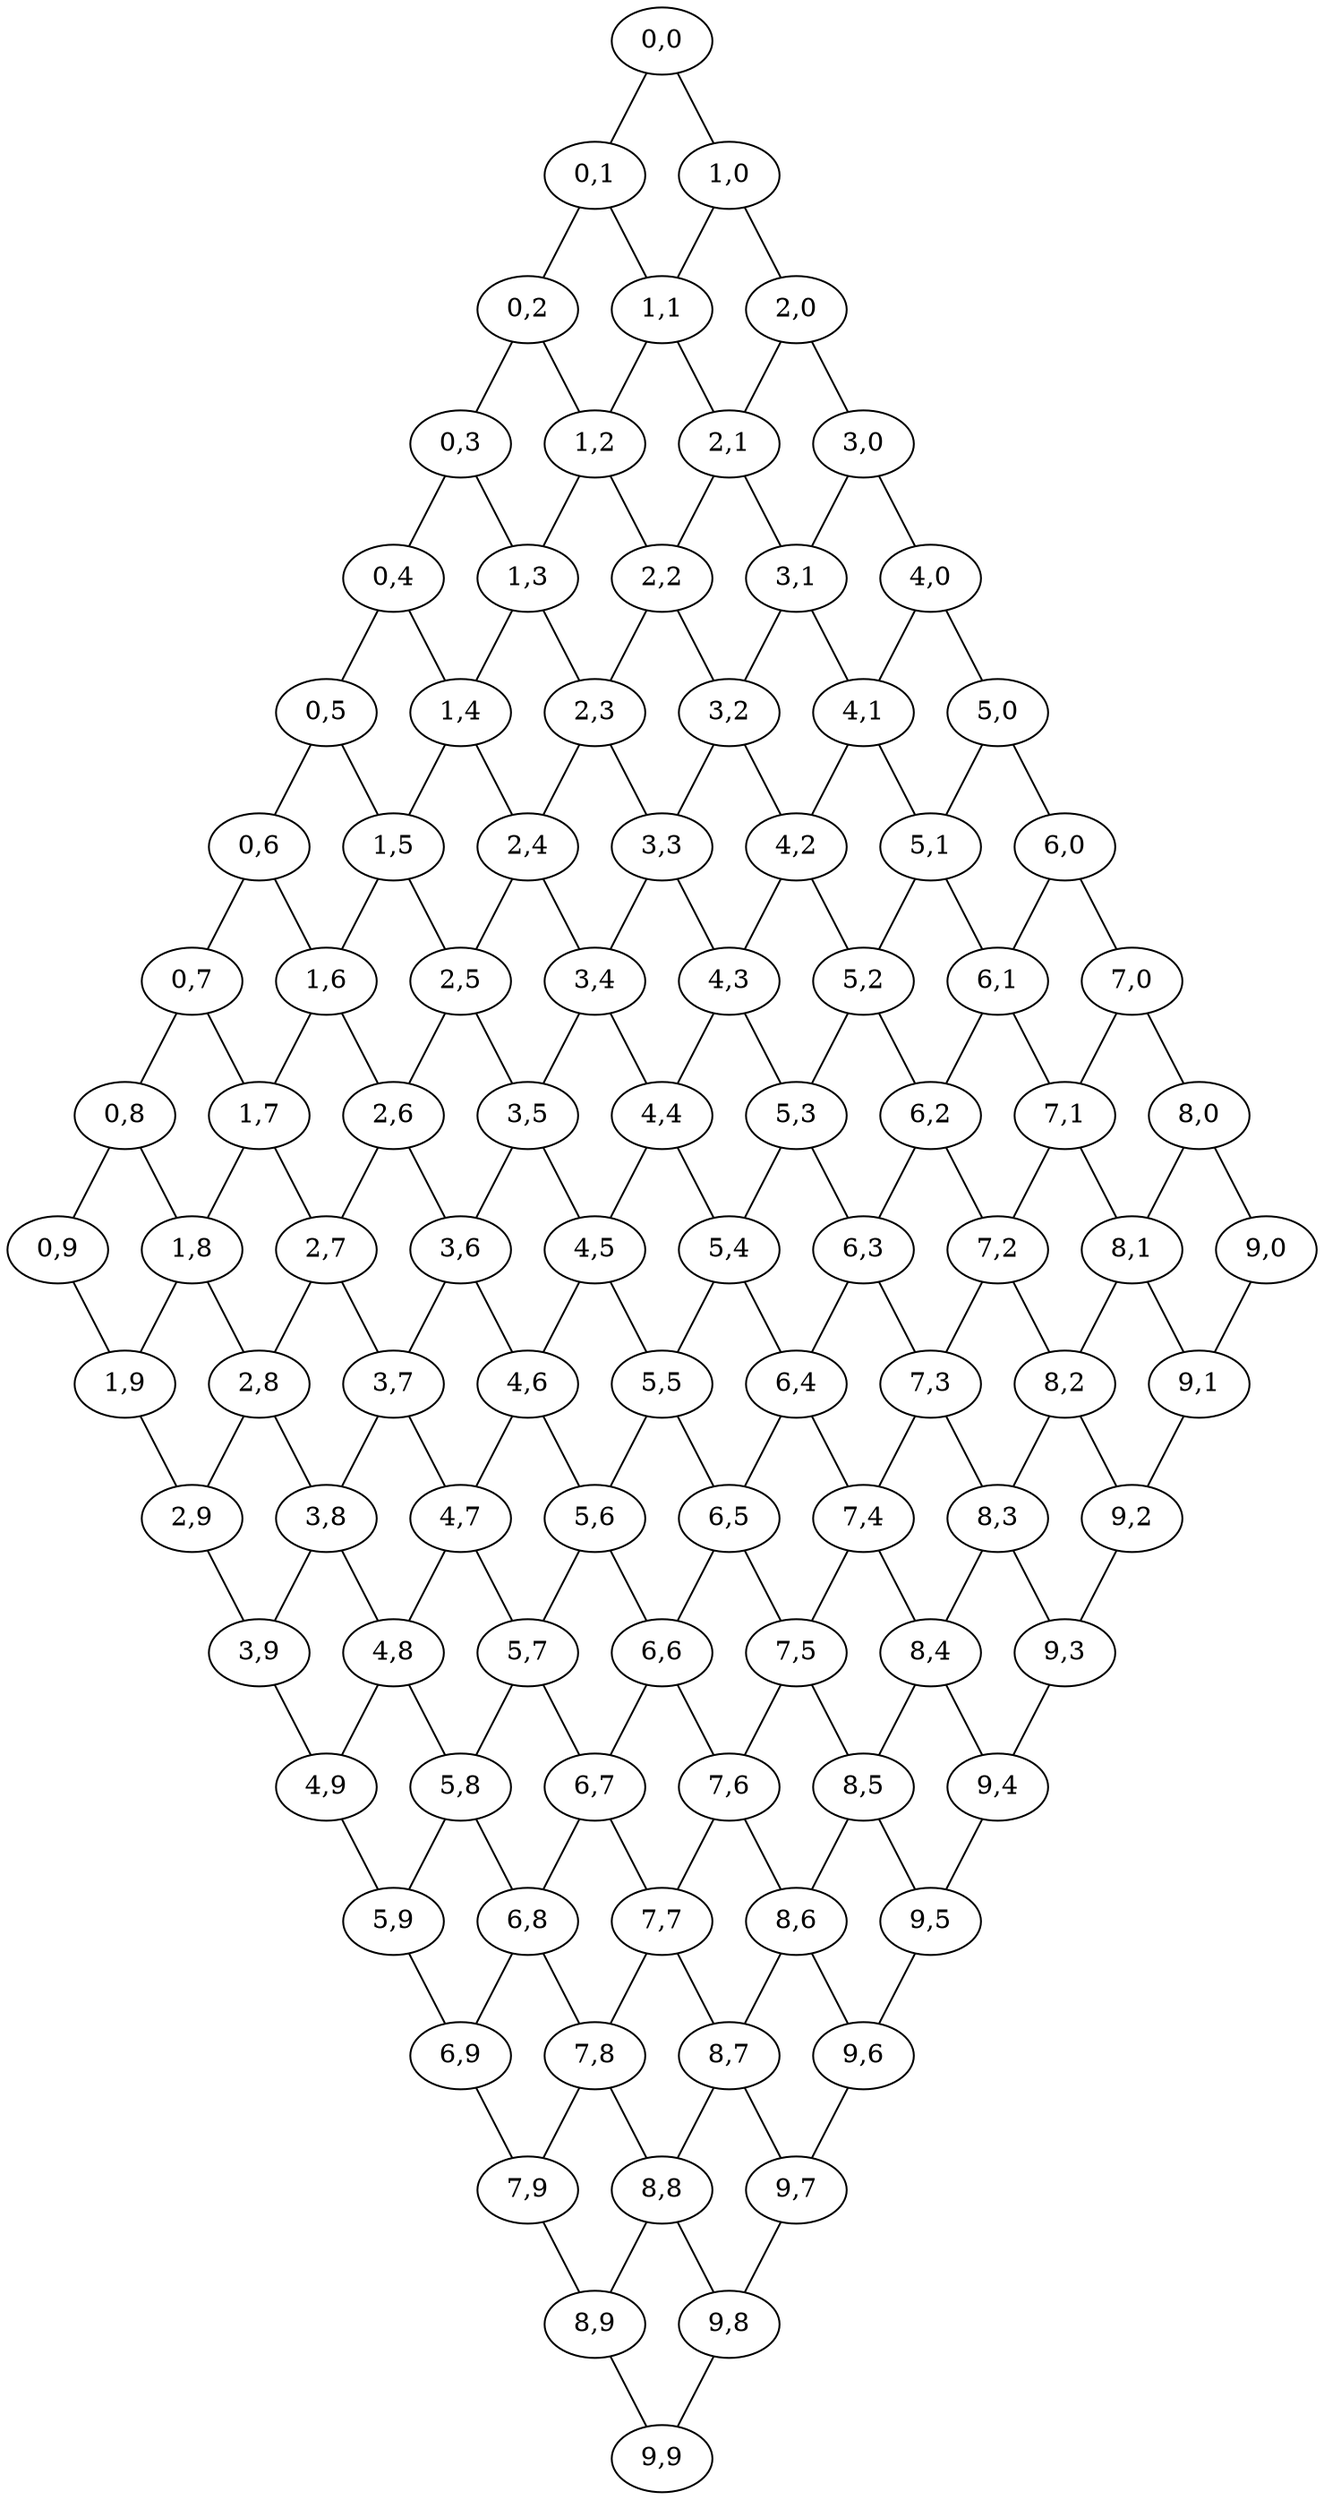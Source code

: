 graph G {
0[label="0,0"]
1[label="0,1"]
2[label="0,2"]
3[label="0,3"]
4[label="0,4"]
5[label="0,5"]
6[label="0,6"]
7[label="0,7"]
8[label="0,8"]
9[label="0,9"]
10[label="1,0"]
11[label="1,1"]
12[label="1,2"]
13[label="1,3"]
14[label="1,4"]
15[label="1,5"]
16[label="1,6"]
17[label="1,7"]
18[label="1,8"]
19[label="1,9"]
20[label="2,0"]
21[label="2,1"]
22[label="2,2"]
23[label="2,3"]
24[label="2,4"]
25[label="2,5"]
26[label="2,6"]
27[label="2,7"]
28[label="2,8"]
29[label="2,9"]
30[label="3,0"]
31[label="3,1"]
32[label="3,2"]
33[label="3,3"]
34[label="3,4"]
35[label="3,5"]
36[label="3,6"]
37[label="3,7"]
38[label="3,8"]
39[label="3,9"]
40[label="4,0"]
41[label="4,1"]
42[label="4,2"]
43[label="4,3"]
44[label="4,4"]
45[label="4,5"]
46[label="4,6"]
47[label="4,7"]
48[label="4,8"]
49[label="4,9"]
50[label="5,0"]
51[label="5,1"]
52[label="5,2"]
53[label="5,3"]
54[label="5,4"]
55[label="5,5"]
56[label="5,6"]
57[label="5,7"]
58[label="5,8"]
59[label="5,9"]
60[label="6,0"]
61[label="6,1"]
62[label="6,2"]
63[label="6,3"]
64[label="6,4"]
65[label="6,5"]
66[label="6,6"]
67[label="6,7"]
68[label="6,8"]
69[label="6,9"]
70[label="7,0"]
71[label="7,1"]
72[label="7,2"]
73[label="7,3"]
74[label="7,4"]
75[label="7,5"]
76[label="7,6"]
77[label="7,7"]
78[label="7,8"]
79[label="7,9"]
80[label="8,0"]
81[label="8,1"]
82[label="8,2"]
83[label="8,3"]
84[label="8,4"]
85[label="8,5"]
86[label="8,6"]
87[label="8,7"]
88[label="8,8"]
89[label="8,9"]
90[label="9,0"]
91[label="9,1"]
92[label="9,2"]
93[label="9,3"]
94[label="9,4"]
95[label="9,5"]
96[label="9,6"]
97[label="9,7"]
98[label="9,8"]
99[label="9,9"]
0 -- 10
0 -- 1
1 -- 11
1 -- 2
2 -- 12
2 -- 3
3 -- 13
3 -- 4
4 -- 14
4 -- 5
5 -- 15
5 -- 6
6 -- 16
6 -- 7
7 -- 17
7 -- 8
8 -- 18
8 -- 9
9 -- 19
10 -- 20
10 -- 11
11 -- 21
11 -- 12
12 -- 22
12 -- 13
13 -- 23
13 -- 14
14 -- 24
14 -- 15
15 -- 25
15 -- 16
16 -- 26
16 -- 17
17 -- 27
17 -- 18
18 -- 28
18 -- 19
19 -- 29
20 -- 30
20 -- 21
21 -- 31
21 -- 22
22 -- 32
22 -- 23
23 -- 33
23 -- 24
24 -- 34
24 -- 25
25 -- 35
25 -- 26
26 -- 36
26 -- 27
27 -- 37
27 -- 28
28 -- 38
28 -- 29
29 -- 39
30 -- 40
30 -- 31
31 -- 41
31 -- 32
32 -- 42
32 -- 33
33 -- 43
33 -- 34
34 -- 44
34 -- 35
35 -- 45
35 -- 36
36 -- 46
36 -- 37
37 -- 47
37 -- 38
38 -- 48
38 -- 39
39 -- 49
40 -- 50
40 -- 41
41 -- 51
41 -- 42
42 -- 52
42 -- 43
43 -- 53
43 -- 44
44 -- 54
44 -- 45
45 -- 55
45 -- 46
46 -- 56
46 -- 47
47 -- 57
47 -- 48
48 -- 58
48 -- 49
49 -- 59
50 -- 60
50 -- 51
51 -- 61
51 -- 52
52 -- 62
52 -- 53
53 -- 63
53 -- 54
54 -- 64
54 -- 55
55 -- 65
55 -- 56
56 -- 66
56 -- 57
57 -- 67
57 -- 58
58 -- 68
58 -- 59
59 -- 69
60 -- 70
60 -- 61
61 -- 71
61 -- 62
62 -- 72
62 -- 63
63 -- 73
63 -- 64
64 -- 74
64 -- 65
65 -- 75
65 -- 66
66 -- 76
66 -- 67
67 -- 77
67 -- 68
68 -- 78
68 -- 69
69 -- 79
70 -- 80
70 -- 71
71 -- 81
71 -- 72
72 -- 82
72 -- 73
73 -- 83
73 -- 74
74 -- 84
74 -- 75
75 -- 85
75 -- 76
76 -- 86
76 -- 77
77 -- 87
77 -- 78
78 -- 88
78 -- 79
79 -- 89
80 -- 90
80 -- 81
81 -- 91
81 -- 82
82 -- 92
82 -- 83
83 -- 93
83 -- 84
84 -- 94
84 -- 85
85 -- 95
85 -- 86
86 -- 96
86 -- 87
87 -- 97
87 -- 88
88 -- 98
88 -- 89
89 -- 99
90 -- 91
91 -- 92
92 -- 93
93 -- 94
94 -- 95
95 -- 96
96 -- 97
97 -- 98
98 -- 99
}
